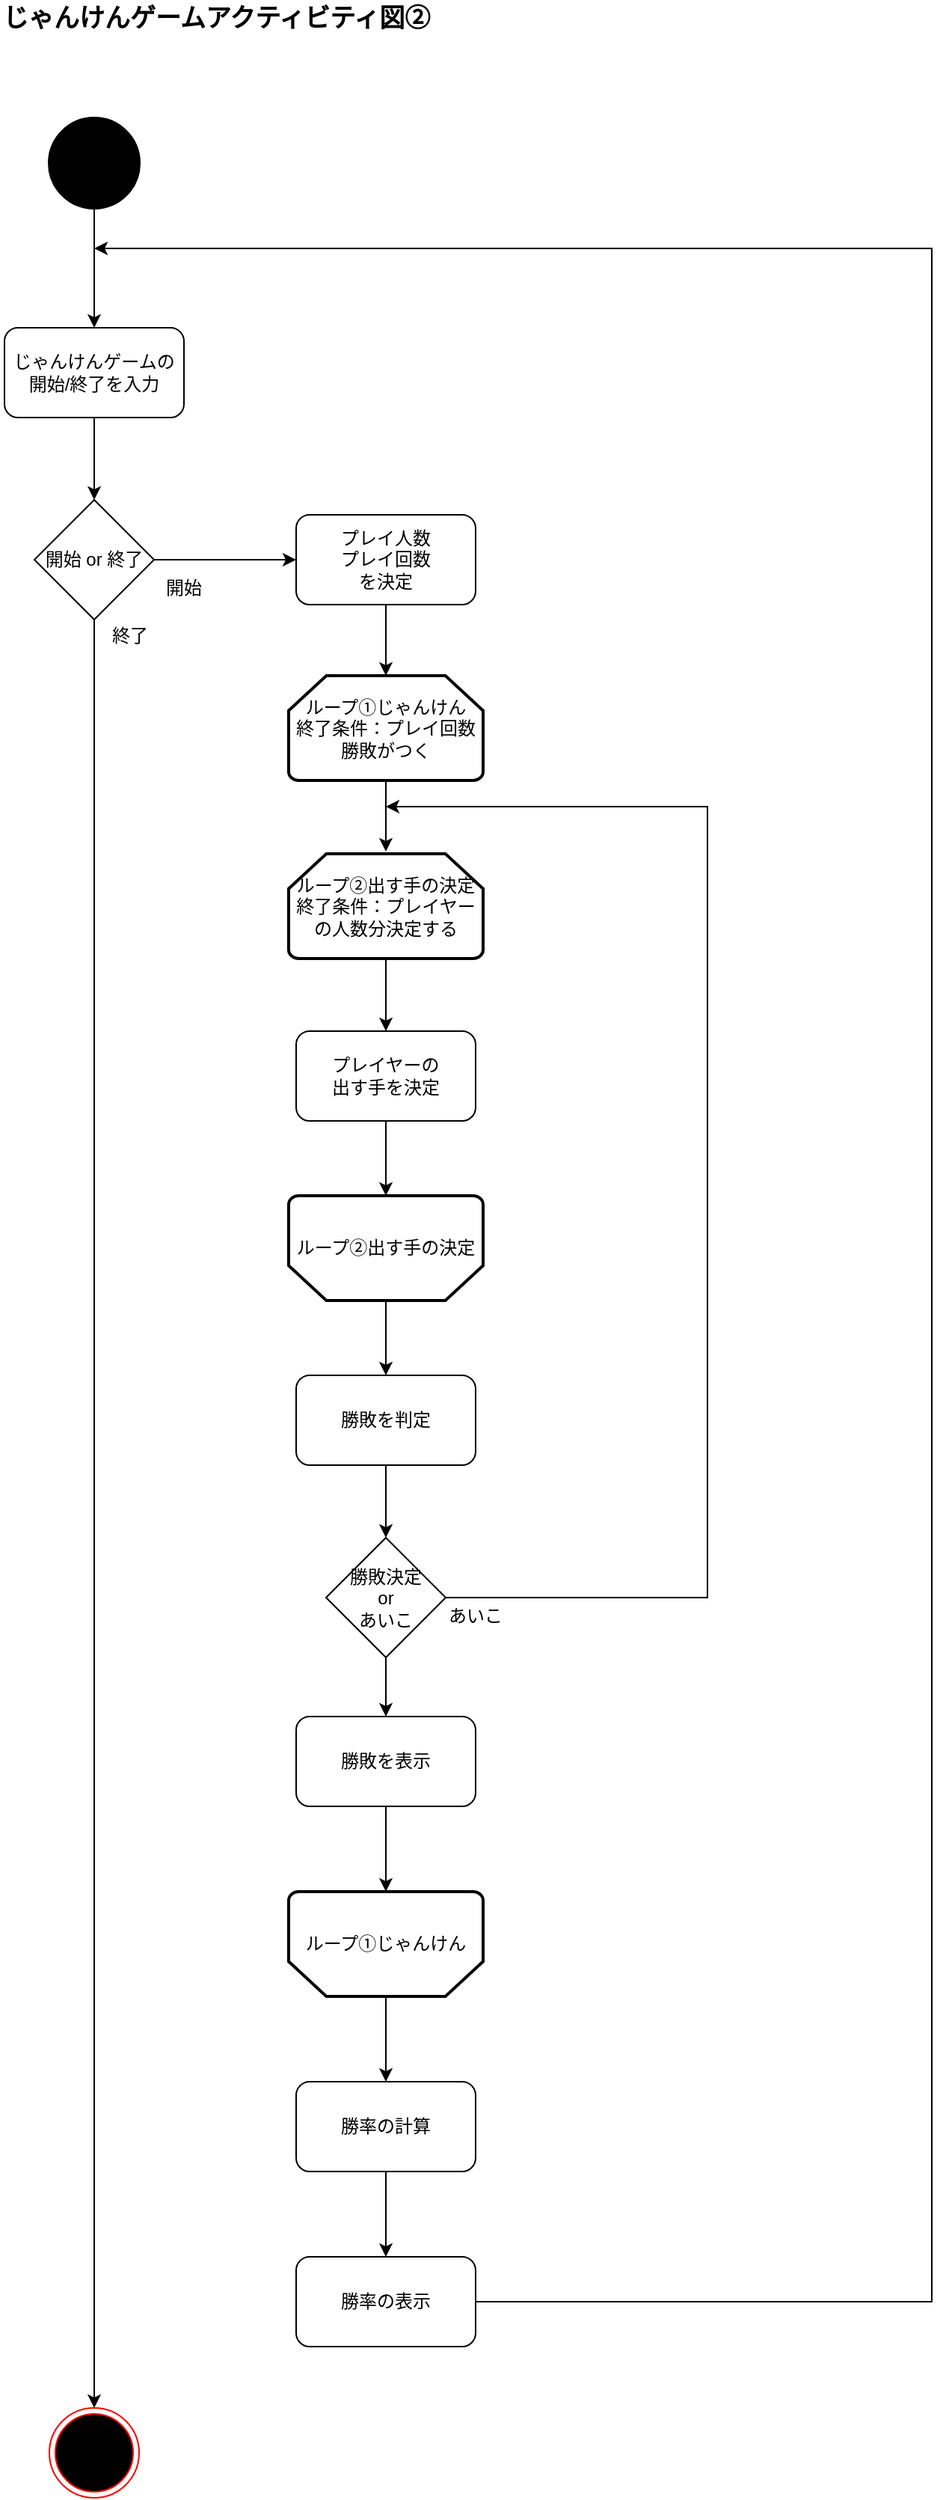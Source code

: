 <mxfile type="github" version="11.2.3" pages="1"><diagram id="3QmexL9tD3g6qju9Ifno" name="Page-1"><mxGraphModel shadow="0" math="0" pageHeight="583" pageWidth="413" pageScale="1" page="1" fold="1" arrows="1" connect="1" tooltips="1" guides="1" gridSize="10" dy="1203" dx="2245" grid="1"><root><mxCell id="0" /><mxCell id="1" parent="0" /><mxCell id="JdSPpzq3kg3odizIi_i6-49" parent="1" edge="1" source="JdSPpzq3kg3odizIi_i6-3" target="JdSPpzq3kg3odizIi_i6-5" style="edgeStyle=orthogonalEdgeStyle;rounded=0;orthogonalLoop=1;jettySize=auto;html=1;entryX=0.5;entryY=0;entryDx=0;entryDy=0;"><mxGeometry as="geometry" relative="1" /></mxCell><mxCell id="JdSPpzq3kg3odizIi_i6-3" value="" parent="1" style="verticalLabelPosition=bottom;verticalAlign=top;html=1;strokeWidth=2;shape=mxgraph.flowchart.on-page_reference;fillColor=#000000;" vertex="1"><mxGeometry as="geometry" x="110" y="120" width="60" height="60" /></mxCell><mxCell id="JdSPpzq3kg3odizIi_i6-8" parent="1" edge="1" source="JdSPpzq3kg3odizIi_i6-5" target="JdSPpzq3kg3odizIi_i6-7" style="edgeStyle=orthogonalEdgeStyle;rounded=0;orthogonalLoop=1;jettySize=auto;html=1;entryX=0.5;entryY=0;entryDx=0;entryDy=0;"><mxGeometry as="geometry" relative="1" /></mxCell><mxCell id="JdSPpzq3kg3odizIi_i6-5" value="&lt;div&gt;じゃんけんゲームの&lt;/div&gt;&lt;div&gt;開始/終了を入力&lt;br&gt;&lt;/div&gt;" parent="1" style="rounded=1;whiteSpace=wrap;html=1;fillColor=#FFFFFF;" vertex="1"><mxGeometry as="geometry" x="80" y="260" width="120" height="60" /></mxCell><mxCell id="JdSPpzq3kg3odizIi_i6-10" parent="1" edge="1" source="JdSPpzq3kg3odizIi_i6-7" target="JdSPpzq3kg3odizIi_i6-9" style="edgeStyle=orthogonalEdgeStyle;rounded=0;orthogonalLoop=1;jettySize=auto;html=1;entryX=0.5;entryY=0;entryDx=0;entryDy=0;"><mxGeometry as="geometry" relative="1" /></mxCell><mxCell id="JdSPpzq3kg3odizIi_i6-32" parent="1" edge="1" source="JdSPpzq3kg3odizIi_i6-7" target="JdSPpzq3kg3odizIi_i6-29" style="edgeStyle=orthogonalEdgeStyle;rounded=0;orthogonalLoop=1;jettySize=auto;html=1;entryX=0;entryY=0.5;entryDx=0;entryDy=0;"><mxGeometry as="geometry" relative="1" /></mxCell><mxCell id="JdSPpzq3kg3odizIi_i6-7" value="開始 or 終了" parent="1" style="rhombus;whiteSpace=wrap;html=1;fillColor=#FFFFFF;" vertex="1"><mxGeometry as="geometry" x="100" y="375" width="80" height="80" /></mxCell><mxCell id="JdSPpzq3kg3odizIi_i6-9" value="" parent="1" style="ellipse;html=1;shape=endState;fillColor=#000000;strokeColor=#ff0000;" vertex="1"><mxGeometry as="geometry" x="110" y="1650" width="60" height="60" /></mxCell><mxCell id="JdSPpzq3kg3odizIi_i6-40" parent="1" edge="1" source="JdSPpzq3kg3odizIi_i6-14" target="JdSPpzq3kg3odizIi_i6-39" style="edgeStyle=orthogonalEdgeStyle;rounded=0;orthogonalLoop=1;jettySize=auto;html=1;entryX=0.5;entryY=1;entryDx=0;entryDy=0;entryPerimeter=0;"><mxGeometry as="geometry" relative="1" /></mxCell><mxCell id="JdSPpzq3kg3odizIi_i6-14" value="&lt;div&gt;プレイヤーの&lt;/div&gt;&lt;div&gt;出す手を決定&lt;br&gt;&lt;/div&gt;" parent="1" style="rounded=1;whiteSpace=wrap;html=1;fillColor=#FFFFFF;" vertex="1"><mxGeometry as="geometry" x="275" y="730" width="120" height="60" /></mxCell><mxCell id="JdSPpzq3kg3odizIi_i6-36" parent="1" edge="1" source="JdSPpzq3kg3odizIi_i6-15" target="JdSPpzq3kg3odizIi_i6-16" style="edgeStyle=orthogonalEdgeStyle;rounded=0;orthogonalLoop=1;jettySize=auto;html=1;entryX=0.5;entryY=0;entryDx=0;entryDy=0;"><mxGeometry as="geometry" relative="1" /></mxCell><mxCell id="JdSPpzq3kg3odizIi_i6-15" value="&lt;div&gt;勝敗を判定&lt;br&gt;&lt;/div&gt;" parent="1" style="rounded=1;whiteSpace=wrap;html=1;fillColor=#FFFFFF;" vertex="1"><mxGeometry as="geometry" x="275" y="960" width="120" height="60" /></mxCell><mxCell id="JdSPpzq3kg3odizIi_i6-42" parent="1" edge="1" source="JdSPpzq3kg3odizIi_i6-16" style="edgeStyle=orthogonalEdgeStyle;rounded=0;orthogonalLoop=1;jettySize=auto;html=1;"><mxGeometry as="geometry" relative="1"><mxPoint as="targetPoint" x="335" y="580" /><Array as="points"><mxPoint x="550" y="1109" /><mxPoint x="550" y="580" /></Array></mxGeometry></mxCell><mxCell id="JdSPpzq3kg3odizIi_i6-47" parent="1" edge="1" source="JdSPpzq3kg3odizIi_i6-16" target="JdSPpzq3kg3odizIi_i6-46" style="edgeStyle=orthogonalEdgeStyle;rounded=0;orthogonalLoop=1;jettySize=auto;html=1;entryX=0.5;entryY=0;entryDx=0;entryDy=0;"><mxGeometry as="geometry" relative="1" /></mxCell><mxCell id="JdSPpzq3kg3odizIi_i6-16" value="&lt;div&gt;勝敗決定&lt;/div&gt;&lt;div&gt; or &lt;/div&gt;&lt;div&gt;あいこ&lt;/div&gt;" parent="1" style="rhombus;whiteSpace=wrap;html=1;fillColor=#FFFFFF;" vertex="1"><mxGeometry as="geometry" x="295" y="1068.5" width="80" height="80" /></mxCell><mxCell id="JdSPpzq3kg3odizIi_i6-34" parent="1" edge="1" source="JdSPpzq3kg3odizIi_i6-20" style="edgeStyle=orthogonalEdgeStyle;rounded=0;orthogonalLoop=1;jettySize=auto;html=1;"><mxGeometry as="geometry" relative="1"><mxPoint as="targetPoint" x="335" y="610" /></mxGeometry></mxCell><mxCell id="JdSPpzq3kg3odizIi_i6-20" value="&lt;div&gt;ループ①じゃんけん&lt;/div&gt;&lt;div&gt;終了条件：プレイ回数勝敗がつく&lt;br&gt;&lt;/div&gt;" parent="1" style="strokeWidth=2;html=1;shape=mxgraph.flowchart.loop_limit;whiteSpace=wrap;fillColor=#FFFFFF;" vertex="1"><mxGeometry as="geometry" x="270" y="492.5" width="130" height="70" /></mxCell><mxCell id="JdSPpzq3kg3odizIi_i6-35" parent="1" edge="1" source="JdSPpzq3kg3odizIi_i6-21" target="JdSPpzq3kg3odizIi_i6-14" style="edgeStyle=orthogonalEdgeStyle;rounded=0;orthogonalLoop=1;jettySize=auto;html=1;entryX=0.5;entryY=0;entryDx=0;entryDy=0;"><mxGeometry as="geometry" relative="1" /></mxCell><mxCell id="JdSPpzq3kg3odizIi_i6-21" value="&lt;div&gt;ループ②出す手の決定&lt;/div&gt;&lt;div&gt;終了条件：プレイヤーの人数分決定する&lt;br&gt;&lt;/div&gt;" parent="1" style="strokeWidth=2;html=1;shape=mxgraph.flowchart.loop_limit;whiteSpace=wrap;fillColor=#FFFFFF;" vertex="1"><mxGeometry as="geometry" x="270" y="611.5" width="130" height="70" /></mxCell><mxCell id="JdSPpzq3kg3odizIi_i6-33" parent="1" edge="1" source="JdSPpzq3kg3odizIi_i6-29" target="JdSPpzq3kg3odizIi_i6-20" style="edgeStyle=orthogonalEdgeStyle;rounded=0;orthogonalLoop=1;jettySize=auto;html=1;entryX=0.5;entryY=0;entryDx=0;entryDy=0;entryPerimeter=0;"><mxGeometry as="geometry" relative="1" /></mxCell><mxCell id="JdSPpzq3kg3odizIi_i6-29" value="&lt;div&gt;プレイ人数&lt;/div&gt;&lt;div&gt;プレイ回数&lt;/div&gt;&lt;div&gt;を決定&lt;br&gt;&lt;/div&gt;" parent="1" style="rounded=1;whiteSpace=wrap;html=1;fillColor=#FFFFFF;" vertex="1"><mxGeometry as="geometry" x="275" y="385" width="120" height="60" /></mxCell><mxCell id="JdSPpzq3kg3odizIi_i6-41" parent="1" edge="1" source="JdSPpzq3kg3odizIi_i6-39" target="JdSPpzq3kg3odizIi_i6-15" style="edgeStyle=orthogonalEdgeStyle;rounded=0;orthogonalLoop=1;jettySize=auto;html=1;entryX=0.5;entryY=0;entryDx=0;entryDy=0;"><mxGeometry as="geometry" relative="1" /></mxCell><mxCell id="JdSPpzq3kg3odizIi_i6-39" value="&lt;div&gt;ループ②出す手の決定&lt;br&gt;&lt;/div&gt;" parent="1" style="strokeWidth=2;html=1;shape=mxgraph.flowchart.loop_limit;whiteSpace=wrap;fillColor=#FFFFFF;direction=west;" vertex="1"><mxGeometry as="geometry" x="270" y="840" width="130" height="70" /></mxCell><mxCell id="JdSPpzq3kg3odizIi_i6-43" value="終了" parent="1" style="text;html=1;resizable=0;points=[];autosize=1;align=left;verticalAlign=top;spacingTop=-4;" vertex="1"><mxGeometry as="geometry" x="150" y="456" width="40" height="20" /></mxCell><mxCell id="JdSPpzq3kg3odizIi_i6-44" value="開始" parent="1" style="text;html=1;resizable=0;points=[];autosize=1;align=left;verticalAlign=top;spacingTop=-4;" vertex="1"><mxGeometry as="geometry" x="186" y="424" width="40" height="20" /></mxCell><mxCell id="JdSPpzq3kg3odizIi_i6-45" value="あいこ" parent="1" style="text;html=1;resizable=0;points=[];autosize=1;align=left;verticalAlign=top;spacingTop=-4;" vertex="1"><mxGeometry as="geometry" x="375" y="1111" width="50" height="20" /></mxCell><mxCell id="JdSPpzq3kg3odizIi_i6-51" parent="1" edge="1" source="JdSPpzq3kg3odizIi_i6-46" target="JdSPpzq3kg3odizIi_i6-50" style="edgeStyle=orthogonalEdgeStyle;rounded=0;orthogonalLoop=1;jettySize=auto;html=1;entryX=0.5;entryY=1;entryDx=0;entryDy=0;entryPerimeter=0;"><mxGeometry as="geometry" relative="1" /></mxCell><mxCell id="JdSPpzq3kg3odizIi_i6-46" value="&lt;div&gt;勝敗を表示&lt;br&gt;&lt;/div&gt;" parent="1" style="rounded=1;whiteSpace=wrap;html=1;fillColor=#FFFFFF;" vertex="1"><mxGeometry as="geometry" x="275" y="1188" width="120" height="60" /></mxCell><mxCell id="JdSPpzq3kg3odizIi_i6-54" parent="1" edge="1" source="JdSPpzq3kg3odizIi_i6-50" target="JdSPpzq3kg3odizIi_i6-52" style="edgeStyle=orthogonalEdgeStyle;rounded=0;orthogonalLoop=1;jettySize=auto;html=1;entryX=0.5;entryY=0;entryDx=0;entryDy=0;"><mxGeometry as="geometry" relative="1" /></mxCell><mxCell id="JdSPpzq3kg3odizIi_i6-50" value="&lt;span style=&quot;display: inline ; float: none ; background-color: transparent ; color: rgb(0 , 0 , 0) ; font-family: &amp;#34;helvetica&amp;#34; ; font-size: 12px ; font-style: normal ; font-variant: normal ; font-weight: 400 ; letter-spacing: normal ; text-align: center ; text-decoration: none ; text-indent: 0px ; text-transform: none ; white-space: normal ; word-spacing: 0px ; word-wrap: normal&quot;&gt;ループ①じゃんけん&lt;/span&gt;" parent="1" style="strokeWidth=2;html=1;shape=mxgraph.flowchart.loop_limit;whiteSpace=wrap;fillColor=#FFFFFF;direction=west;" vertex="1"><mxGeometry as="geometry" x="270" y="1305" width="130" height="70" /></mxCell><mxCell id="JdSPpzq3kg3odizIi_i6-55" parent="1" edge="1" source="JdSPpzq3kg3odizIi_i6-52" target="JdSPpzq3kg3odizIi_i6-53" style="edgeStyle=orthogonalEdgeStyle;rounded=0;orthogonalLoop=1;jettySize=auto;html=1;entryX=0.5;entryY=0;entryDx=0;entryDy=0;"><mxGeometry as="geometry" relative="1" /></mxCell><mxCell id="JdSPpzq3kg3odizIi_i6-52" value="&lt;div&gt;勝率の計算&lt;br&gt;&lt;/div&gt;" parent="1" style="rounded=1;whiteSpace=wrap;html=1;fillColor=#FFFFFF;" vertex="1"><mxGeometry as="geometry" x="275" y="1432" width="120" height="60" /></mxCell><mxCell id="JdSPpzq3kg3odizIi_i6-56" parent="1" edge="1" source="JdSPpzq3kg3odizIi_i6-53" style="edgeStyle=orthogonalEdgeStyle;rounded=0;orthogonalLoop=1;jettySize=auto;html=1;"><mxGeometry as="geometry" relative="1"><mxPoint as="targetPoint" x="140" y="207" /><Array as="points"><mxPoint x="700" y="1579" /><mxPoint x="700" y="207" /></Array></mxGeometry></mxCell><mxCell id="JdSPpzq3kg3odizIi_i6-53" value="&lt;div&gt;勝率の表示&lt;br&gt;&lt;/div&gt;" parent="1" style="rounded=1;whiteSpace=wrap;html=1;fillColor=#FFFFFF;" vertex="1"><mxGeometry as="geometry" x="275" y="1549" width="120" height="60" /></mxCell><mxCell id="JdSPpzq3kg3odizIi_i6-57" value="&lt;font style=&quot;font-size: 17px&quot;&gt;&lt;b&gt;じゃんけんゲームアクティビティ図②&lt;/b&gt;&lt;/font&gt;" parent="1" style="text;html=1;resizable=0;points=[];autosize=1;align=left;verticalAlign=top;spacingTop=-4;strokeColor=none;" vertex="1"><mxGeometry as="geometry" x="77" y="41" width="310" height="20" /></mxCell></root></mxGraphModel></diagram></mxfile>